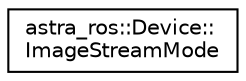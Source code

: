 digraph "Graphical Class Hierarchy"
{
 // LATEX_PDF_SIZE
  edge [fontname="Helvetica",fontsize="10",labelfontname="Helvetica",labelfontsize="10"];
  node [fontname="Helvetica",fontsize="10",shape=record];
  rankdir="LR";
  Node0 [label="astra_ros::Device::\lImageStreamMode",height=0.2,width=0.4,color="black", fillcolor="white", style="filled",URL="$structastra__ros_1_1Device_1_1ImageStreamMode.html",tooltip="Represents a potential stream configuration."];
}

